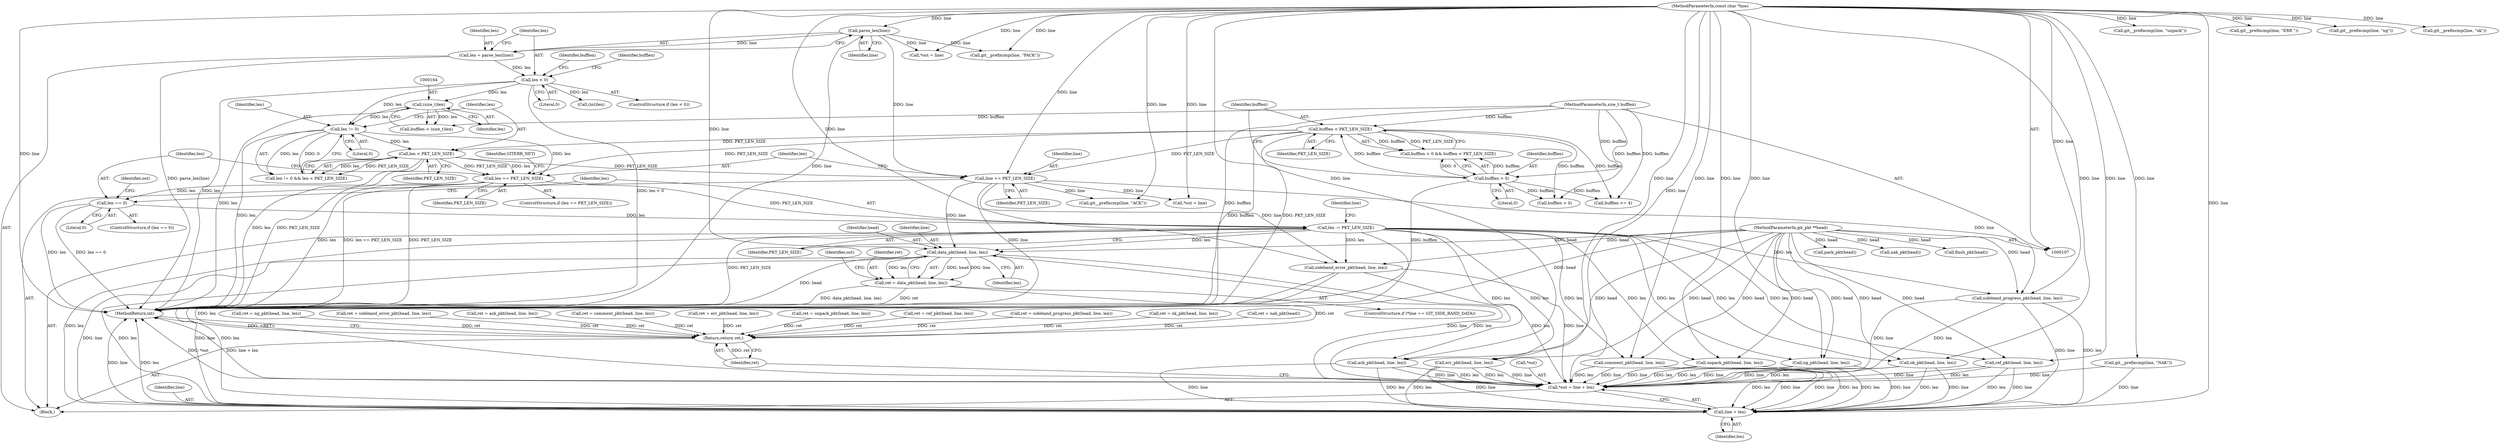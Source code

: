 digraph "0_libgit2_2fdef641fd0dd2828bd948234ae86de75221a11a@pointer" {
"1000213" [label="(Call,data_pkt(head, line, len))"];
"1000108" [label="(MethodParameterIn,git_pkt **head)"];
"1000178" [label="(Call,line += PKT_LEN_SIZE)"];
"1000120" [label="(Call,bufflen < PKT_LEN_SIZE)"];
"1000117" [label="(Call,bufflen > 0)"];
"1000111" [label="(MethodParameterIn,size_t bufflen)"];
"1000173" [label="(Call,len < PKT_LEN_SIZE)"];
"1000170" [label="(Call,len != 0)"];
"1000130" [label="(Call,len < 0)"];
"1000125" [label="(Call,len = parse_len(line))"];
"1000127" [label="(Call,parse_len(line))"];
"1000109" [label="(MethodParameterIn,const char *line)"];
"1000163" [label="(Call,(size_t)len)"];
"1000203" [label="(Call,len -= PKT_LEN_SIZE)"];
"1000182" [label="(Call,len == PKT_LEN_SIZE)"];
"1000192" [label="(Call,len == 0)"];
"1000211" [label="(Call,ret = data_pkt(head, line, len))"];
"1000336" [label="(Return,return ret;)"];
"1000330" [label="(Call,*out = line + len)"];
"1000333" [label="(Call,line + len)"];
"1000150" [label="(Call,pack_pkt(head))"];
"1000175" [label="(Identifier,PKT_LEN_SIZE)"];
"1000180" [label="(Identifier,PKT_LEN_SIZE)"];
"1000161" [label="(Call,bufflen < (size_t)len)"];
"1000295" [label="(Call,ok_pkt(head, line, len))"];
"1000305" [label="(Call,ret = ng_pkt(head, line, len))"];
"1000119" [label="(Literal,0)"];
"1000169" [label="(Call,len != 0 && len < PKT_LEN_SIZE)"];
"1000159" [label="(Identifier,bufflen)"];
"1000191" [label="(ControlStructure,if (len == 0))"];
"1000235" [label="(Call,ret = sideband_error_pkt(head, line, len))"];
"1000247" [label="(Call,ret = ack_pkt(head, line, len))"];
"1000183" [label="(Identifier,len)"];
"1000140" [label="(Call,git__prefixcmp(line, \"PACK\"))"];
"1000194" [label="(Literal,0)"];
"1000120" [label="(Call,bufflen < PKT_LEN_SIZE)"];
"1000213" [label="(Call,data_pkt(head, line, len))"];
"1000256" [label="(Call,git__prefixcmp(line, \"NAK\"))"];
"1000112" [label="(Block,)"];
"1000203" [label="(Call,len -= PKT_LEN_SIZE)"];
"1000281" [label="(Call,ret = comment_pkt(head, line, len))"];
"1000212" [label="(Identifier,ret)"];
"1000209" [label="(Identifier,line)"];
"1000269" [label="(Call,ret = err_pkt(head, line, len))"];
"1000196" [label="(Call,*out = line)"];
"1000187" [label="(Identifier,GITERR_NET)"];
"1000336" [label="(Return,return ret;)"];
"1000127" [label="(Call,parse_len(line))"];
"1000214" [label="(Identifier,head)"];
"1000261" [label="(Call,nak_pkt(head))"];
"1000326" [label="(Call,ref_pkt(head, line, len))"];
"1000122" [label="(Identifier,PKT_LEN_SIZE)"];
"1000331" [label="(Call,*out)"];
"1000333" [label="(Call,line + len)"];
"1000181" [label="(ControlStructure,if (len == PKT_LEN_SIZE))"];
"1000334" [label="(Identifier,line)"];
"1000128" [label="(Identifier,line)"];
"1000206" [label="(ControlStructure,if (*line == GIT_SIDE_BAND_DATA))"];
"1000136" [label="(Call,bufflen >= 4)"];
"1000121" [label="(Identifier,bufflen)"];
"1000131" [label="(Identifier,len)"];
"1000111" [label="(MethodParameterIn,size_t bufflen)"];
"1000317" [label="(Call,ret = unpack_pkt(head, line, len))"];
"1000165" [label="(Identifier,len)"];
"1000198" [label="(Identifier,out)"];
"1000337" [label="(Identifier,ret)"];
"1000145" [label="(Call,*out = line)"];
"1000126" [label="(Identifier,len)"];
"1000332" [label="(Identifier,out)"];
"1000283" [label="(Call,comment_pkt(head, line, len))"];
"1000324" [label="(Call,ret = ref_pkt(head, line, len))"];
"1000314" [label="(Call,git__prefixcmp(line, \"unpack\"))"];
"1000172" [label="(Literal,0)"];
"1000109" [label="(MethodParameterIn,const char *line)"];
"1000116" [label="(Call,bufflen > 0 && bufflen < PKT_LEN_SIZE)"];
"1000307" [label="(Call,ng_pkt(head, line, len))"];
"1000244" [label="(Call,git__prefixcmp(line, \"ACK\"))"];
"1000130" [label="(Call,len < 0)"];
"1000271" [label="(Call,err_pkt(head, line, len))"];
"1000204" [label="(Identifier,len)"];
"1000125" [label="(Call,len = parse_len(line))"];
"1000335" [label="(Identifier,len)"];
"1000182" [label="(Call,len == PKT_LEN_SIZE)"];
"1000223" [label="(Call,ret = sideband_progress_pkt(head, line, len))"];
"1000173" [label="(Call,len < PKT_LEN_SIZE)"];
"1000192" [label="(Call,len == 0)"];
"1000330" [label="(Call,*out = line + len)"];
"1000237" [label="(Call,sideband_error_pkt(head, line, len))"];
"1000158" [label="(Call,bufflen > 0)"];
"1000293" [label="(Call,ret = ok_pkt(head, line, len))"];
"1000338" [label="(MethodReturn,int)"];
"1000201" [label="(Call,flush_pkt(head))"];
"1000211" [label="(Call,ret = data_pkt(head, line, len))"];
"1000132" [label="(Literal,0)"];
"1000117" [label="(Call,bufflen > 0)"];
"1000249" [label="(Call,ack_pkt(head, line, len))"];
"1000118" [label="(Identifier,bufflen)"];
"1000266" [label="(Call,git__prefixcmp(line, \"ERR \"))"];
"1000205" [label="(Identifier,PKT_LEN_SIZE)"];
"1000184" [label="(Identifier,PKT_LEN_SIZE)"];
"1000216" [label="(Identifier,len)"];
"1000153" [label="(Call,(int)len)"];
"1000319" [label="(Call,unpack_pkt(head, line, len))"];
"1000174" [label="(Identifier,len)"];
"1000215" [label="(Identifier,line)"];
"1000137" [label="(Identifier,bufflen)"];
"1000171" [label="(Identifier,len)"];
"1000193" [label="(Identifier,len)"];
"1000225" [label="(Call,sideband_progress_pkt(head, line, len))"];
"1000179" [label="(Identifier,line)"];
"1000302" [label="(Call,git__prefixcmp(line, \"ng\"))"];
"1000170" [label="(Call,len != 0)"];
"1000178" [label="(Call,line += PKT_LEN_SIZE)"];
"1000108" [label="(MethodParameterIn,git_pkt **head)"];
"1000129" [label="(ControlStructure,if (len < 0))"];
"1000290" [label="(Call,git__prefixcmp(line, \"ok\"))"];
"1000259" [label="(Call,ret = nak_pkt(head))"];
"1000163" [label="(Call,(size_t)len)"];
"1000213" -> "1000211"  [label="AST: "];
"1000213" -> "1000216"  [label="CFG: "];
"1000214" -> "1000213"  [label="AST: "];
"1000215" -> "1000213"  [label="AST: "];
"1000216" -> "1000213"  [label="AST: "];
"1000211" -> "1000213"  [label="CFG: "];
"1000213" -> "1000338"  [label="DDG: head"];
"1000213" -> "1000211"  [label="DDG: head"];
"1000213" -> "1000211"  [label="DDG: line"];
"1000213" -> "1000211"  [label="DDG: len"];
"1000108" -> "1000213"  [label="DDG: head"];
"1000178" -> "1000213"  [label="DDG: line"];
"1000109" -> "1000213"  [label="DDG: line"];
"1000203" -> "1000213"  [label="DDG: len"];
"1000213" -> "1000330"  [label="DDG: line"];
"1000213" -> "1000330"  [label="DDG: len"];
"1000213" -> "1000333"  [label="DDG: line"];
"1000213" -> "1000333"  [label="DDG: len"];
"1000108" -> "1000107"  [label="AST: "];
"1000108" -> "1000338"  [label="DDG: head"];
"1000108" -> "1000150"  [label="DDG: head"];
"1000108" -> "1000201"  [label="DDG: head"];
"1000108" -> "1000225"  [label="DDG: head"];
"1000108" -> "1000237"  [label="DDG: head"];
"1000108" -> "1000249"  [label="DDG: head"];
"1000108" -> "1000261"  [label="DDG: head"];
"1000108" -> "1000271"  [label="DDG: head"];
"1000108" -> "1000283"  [label="DDG: head"];
"1000108" -> "1000295"  [label="DDG: head"];
"1000108" -> "1000307"  [label="DDG: head"];
"1000108" -> "1000319"  [label="DDG: head"];
"1000108" -> "1000326"  [label="DDG: head"];
"1000178" -> "1000112"  [label="AST: "];
"1000178" -> "1000180"  [label="CFG: "];
"1000179" -> "1000178"  [label="AST: "];
"1000180" -> "1000178"  [label="AST: "];
"1000183" -> "1000178"  [label="CFG: "];
"1000178" -> "1000338"  [label="DDG: line"];
"1000120" -> "1000178"  [label="DDG: PKT_LEN_SIZE"];
"1000173" -> "1000178"  [label="DDG: PKT_LEN_SIZE"];
"1000127" -> "1000178"  [label="DDG: line"];
"1000109" -> "1000178"  [label="DDG: line"];
"1000178" -> "1000196"  [label="DDG: line"];
"1000178" -> "1000225"  [label="DDG: line"];
"1000178" -> "1000237"  [label="DDG: line"];
"1000178" -> "1000244"  [label="DDG: line"];
"1000120" -> "1000116"  [label="AST: "];
"1000120" -> "1000122"  [label="CFG: "];
"1000121" -> "1000120"  [label="AST: "];
"1000122" -> "1000120"  [label="AST: "];
"1000116" -> "1000120"  [label="CFG: "];
"1000120" -> "1000338"  [label="DDG: bufflen"];
"1000120" -> "1000338"  [label="DDG: PKT_LEN_SIZE"];
"1000120" -> "1000116"  [label="DDG: bufflen"];
"1000120" -> "1000116"  [label="DDG: PKT_LEN_SIZE"];
"1000117" -> "1000120"  [label="DDG: bufflen"];
"1000111" -> "1000120"  [label="DDG: bufflen"];
"1000120" -> "1000136"  [label="DDG: bufflen"];
"1000120" -> "1000158"  [label="DDG: bufflen"];
"1000120" -> "1000173"  [label="DDG: PKT_LEN_SIZE"];
"1000120" -> "1000182"  [label="DDG: PKT_LEN_SIZE"];
"1000117" -> "1000116"  [label="AST: "];
"1000117" -> "1000119"  [label="CFG: "];
"1000118" -> "1000117"  [label="AST: "];
"1000119" -> "1000117"  [label="AST: "];
"1000121" -> "1000117"  [label="CFG: "];
"1000116" -> "1000117"  [label="CFG: "];
"1000117" -> "1000338"  [label="DDG: bufflen"];
"1000117" -> "1000116"  [label="DDG: bufflen"];
"1000117" -> "1000116"  [label="DDG: 0"];
"1000111" -> "1000117"  [label="DDG: bufflen"];
"1000117" -> "1000136"  [label="DDG: bufflen"];
"1000117" -> "1000158"  [label="DDG: bufflen"];
"1000111" -> "1000107"  [label="AST: "];
"1000111" -> "1000338"  [label="DDG: bufflen"];
"1000111" -> "1000136"  [label="DDG: bufflen"];
"1000111" -> "1000158"  [label="DDG: bufflen"];
"1000111" -> "1000161"  [label="DDG: bufflen"];
"1000173" -> "1000169"  [label="AST: "];
"1000173" -> "1000175"  [label="CFG: "];
"1000174" -> "1000173"  [label="AST: "];
"1000175" -> "1000173"  [label="AST: "];
"1000169" -> "1000173"  [label="CFG: "];
"1000173" -> "1000338"  [label="DDG: len"];
"1000173" -> "1000338"  [label="DDG: PKT_LEN_SIZE"];
"1000173" -> "1000169"  [label="DDG: len"];
"1000173" -> "1000169"  [label="DDG: PKT_LEN_SIZE"];
"1000170" -> "1000173"  [label="DDG: len"];
"1000173" -> "1000182"  [label="DDG: len"];
"1000173" -> "1000182"  [label="DDG: PKT_LEN_SIZE"];
"1000170" -> "1000169"  [label="AST: "];
"1000170" -> "1000172"  [label="CFG: "];
"1000171" -> "1000170"  [label="AST: "];
"1000172" -> "1000170"  [label="AST: "];
"1000174" -> "1000170"  [label="CFG: "];
"1000169" -> "1000170"  [label="CFG: "];
"1000170" -> "1000338"  [label="DDG: len"];
"1000170" -> "1000169"  [label="DDG: len"];
"1000170" -> "1000169"  [label="DDG: 0"];
"1000130" -> "1000170"  [label="DDG: len"];
"1000163" -> "1000170"  [label="DDG: len"];
"1000170" -> "1000182"  [label="DDG: len"];
"1000130" -> "1000129"  [label="AST: "];
"1000130" -> "1000132"  [label="CFG: "];
"1000131" -> "1000130"  [label="AST: "];
"1000132" -> "1000130"  [label="AST: "];
"1000137" -> "1000130"  [label="CFG: "];
"1000159" -> "1000130"  [label="CFG: "];
"1000130" -> "1000338"  [label="DDG: len < 0"];
"1000130" -> "1000338"  [label="DDG: len"];
"1000125" -> "1000130"  [label="DDG: len"];
"1000130" -> "1000153"  [label="DDG: len"];
"1000130" -> "1000163"  [label="DDG: len"];
"1000125" -> "1000112"  [label="AST: "];
"1000125" -> "1000127"  [label="CFG: "];
"1000126" -> "1000125"  [label="AST: "];
"1000127" -> "1000125"  [label="AST: "];
"1000131" -> "1000125"  [label="CFG: "];
"1000125" -> "1000338"  [label="DDG: parse_len(line)"];
"1000127" -> "1000125"  [label="DDG: line"];
"1000127" -> "1000128"  [label="CFG: "];
"1000128" -> "1000127"  [label="AST: "];
"1000127" -> "1000338"  [label="DDG: line"];
"1000109" -> "1000127"  [label="DDG: line"];
"1000127" -> "1000140"  [label="DDG: line"];
"1000127" -> "1000145"  [label="DDG: line"];
"1000109" -> "1000107"  [label="AST: "];
"1000109" -> "1000338"  [label="DDG: line"];
"1000109" -> "1000140"  [label="DDG: line"];
"1000109" -> "1000145"  [label="DDG: line"];
"1000109" -> "1000196"  [label="DDG: line"];
"1000109" -> "1000225"  [label="DDG: line"];
"1000109" -> "1000237"  [label="DDG: line"];
"1000109" -> "1000244"  [label="DDG: line"];
"1000109" -> "1000249"  [label="DDG: line"];
"1000109" -> "1000256"  [label="DDG: line"];
"1000109" -> "1000266"  [label="DDG: line"];
"1000109" -> "1000271"  [label="DDG: line"];
"1000109" -> "1000283"  [label="DDG: line"];
"1000109" -> "1000290"  [label="DDG: line"];
"1000109" -> "1000295"  [label="DDG: line"];
"1000109" -> "1000302"  [label="DDG: line"];
"1000109" -> "1000307"  [label="DDG: line"];
"1000109" -> "1000314"  [label="DDG: line"];
"1000109" -> "1000319"  [label="DDG: line"];
"1000109" -> "1000326"  [label="DDG: line"];
"1000109" -> "1000330"  [label="DDG: line"];
"1000109" -> "1000333"  [label="DDG: line"];
"1000163" -> "1000161"  [label="AST: "];
"1000163" -> "1000165"  [label="CFG: "];
"1000164" -> "1000163"  [label="AST: "];
"1000165" -> "1000163"  [label="AST: "];
"1000161" -> "1000163"  [label="CFG: "];
"1000163" -> "1000338"  [label="DDG: len"];
"1000163" -> "1000161"  [label="DDG: len"];
"1000203" -> "1000112"  [label="AST: "];
"1000203" -> "1000205"  [label="CFG: "];
"1000204" -> "1000203"  [label="AST: "];
"1000205" -> "1000203"  [label="AST: "];
"1000209" -> "1000203"  [label="CFG: "];
"1000203" -> "1000338"  [label="DDG: PKT_LEN_SIZE"];
"1000182" -> "1000203"  [label="DDG: PKT_LEN_SIZE"];
"1000192" -> "1000203"  [label="DDG: len"];
"1000203" -> "1000225"  [label="DDG: len"];
"1000203" -> "1000237"  [label="DDG: len"];
"1000203" -> "1000249"  [label="DDG: len"];
"1000203" -> "1000271"  [label="DDG: len"];
"1000203" -> "1000283"  [label="DDG: len"];
"1000203" -> "1000295"  [label="DDG: len"];
"1000203" -> "1000307"  [label="DDG: len"];
"1000203" -> "1000319"  [label="DDG: len"];
"1000203" -> "1000326"  [label="DDG: len"];
"1000203" -> "1000330"  [label="DDG: len"];
"1000203" -> "1000333"  [label="DDG: len"];
"1000182" -> "1000181"  [label="AST: "];
"1000182" -> "1000184"  [label="CFG: "];
"1000183" -> "1000182"  [label="AST: "];
"1000184" -> "1000182"  [label="AST: "];
"1000187" -> "1000182"  [label="CFG: "];
"1000193" -> "1000182"  [label="CFG: "];
"1000182" -> "1000338"  [label="DDG: len == PKT_LEN_SIZE"];
"1000182" -> "1000338"  [label="DDG: PKT_LEN_SIZE"];
"1000182" -> "1000338"  [label="DDG: len"];
"1000182" -> "1000192"  [label="DDG: len"];
"1000192" -> "1000191"  [label="AST: "];
"1000192" -> "1000194"  [label="CFG: "];
"1000193" -> "1000192"  [label="AST: "];
"1000194" -> "1000192"  [label="AST: "];
"1000198" -> "1000192"  [label="CFG: "];
"1000204" -> "1000192"  [label="CFG: "];
"1000192" -> "1000338"  [label="DDG: len"];
"1000192" -> "1000338"  [label="DDG: len == 0"];
"1000211" -> "1000206"  [label="AST: "];
"1000212" -> "1000211"  [label="AST: "];
"1000332" -> "1000211"  [label="CFG: "];
"1000211" -> "1000338"  [label="DDG: ret"];
"1000211" -> "1000338"  [label="DDG: data_pkt(head, line, len)"];
"1000211" -> "1000336"  [label="DDG: ret"];
"1000336" -> "1000112"  [label="AST: "];
"1000336" -> "1000337"  [label="CFG: "];
"1000337" -> "1000336"  [label="AST: "];
"1000338" -> "1000336"  [label="CFG: "];
"1000336" -> "1000338"  [label="DDG: <RET>"];
"1000337" -> "1000336"  [label="DDG: ret"];
"1000247" -> "1000336"  [label="DDG: ret"];
"1000259" -> "1000336"  [label="DDG: ret"];
"1000281" -> "1000336"  [label="DDG: ret"];
"1000317" -> "1000336"  [label="DDG: ret"];
"1000305" -> "1000336"  [label="DDG: ret"];
"1000324" -> "1000336"  [label="DDG: ret"];
"1000269" -> "1000336"  [label="DDG: ret"];
"1000223" -> "1000336"  [label="DDG: ret"];
"1000293" -> "1000336"  [label="DDG: ret"];
"1000235" -> "1000336"  [label="DDG: ret"];
"1000330" -> "1000112"  [label="AST: "];
"1000330" -> "1000333"  [label="CFG: "];
"1000331" -> "1000330"  [label="AST: "];
"1000333" -> "1000330"  [label="AST: "];
"1000337" -> "1000330"  [label="CFG: "];
"1000330" -> "1000338"  [label="DDG: *out"];
"1000330" -> "1000338"  [label="DDG: line + len"];
"1000307" -> "1000330"  [label="DDG: line"];
"1000307" -> "1000330"  [label="DDG: len"];
"1000283" -> "1000330"  [label="DDG: line"];
"1000283" -> "1000330"  [label="DDG: len"];
"1000237" -> "1000330"  [label="DDG: line"];
"1000237" -> "1000330"  [label="DDG: len"];
"1000326" -> "1000330"  [label="DDG: line"];
"1000326" -> "1000330"  [label="DDG: len"];
"1000295" -> "1000330"  [label="DDG: line"];
"1000295" -> "1000330"  [label="DDG: len"];
"1000271" -> "1000330"  [label="DDG: line"];
"1000271" -> "1000330"  [label="DDG: len"];
"1000319" -> "1000330"  [label="DDG: line"];
"1000319" -> "1000330"  [label="DDG: len"];
"1000249" -> "1000330"  [label="DDG: line"];
"1000249" -> "1000330"  [label="DDG: len"];
"1000225" -> "1000330"  [label="DDG: line"];
"1000225" -> "1000330"  [label="DDG: len"];
"1000256" -> "1000330"  [label="DDG: line"];
"1000333" -> "1000335"  [label="CFG: "];
"1000334" -> "1000333"  [label="AST: "];
"1000335" -> "1000333"  [label="AST: "];
"1000333" -> "1000338"  [label="DDG: line"];
"1000333" -> "1000338"  [label="DDG: len"];
"1000307" -> "1000333"  [label="DDG: line"];
"1000307" -> "1000333"  [label="DDG: len"];
"1000283" -> "1000333"  [label="DDG: line"];
"1000283" -> "1000333"  [label="DDG: len"];
"1000237" -> "1000333"  [label="DDG: line"];
"1000237" -> "1000333"  [label="DDG: len"];
"1000326" -> "1000333"  [label="DDG: line"];
"1000326" -> "1000333"  [label="DDG: len"];
"1000295" -> "1000333"  [label="DDG: line"];
"1000295" -> "1000333"  [label="DDG: len"];
"1000271" -> "1000333"  [label="DDG: line"];
"1000271" -> "1000333"  [label="DDG: len"];
"1000319" -> "1000333"  [label="DDG: line"];
"1000319" -> "1000333"  [label="DDG: len"];
"1000249" -> "1000333"  [label="DDG: line"];
"1000249" -> "1000333"  [label="DDG: len"];
"1000225" -> "1000333"  [label="DDG: line"];
"1000225" -> "1000333"  [label="DDG: len"];
"1000256" -> "1000333"  [label="DDG: line"];
}
